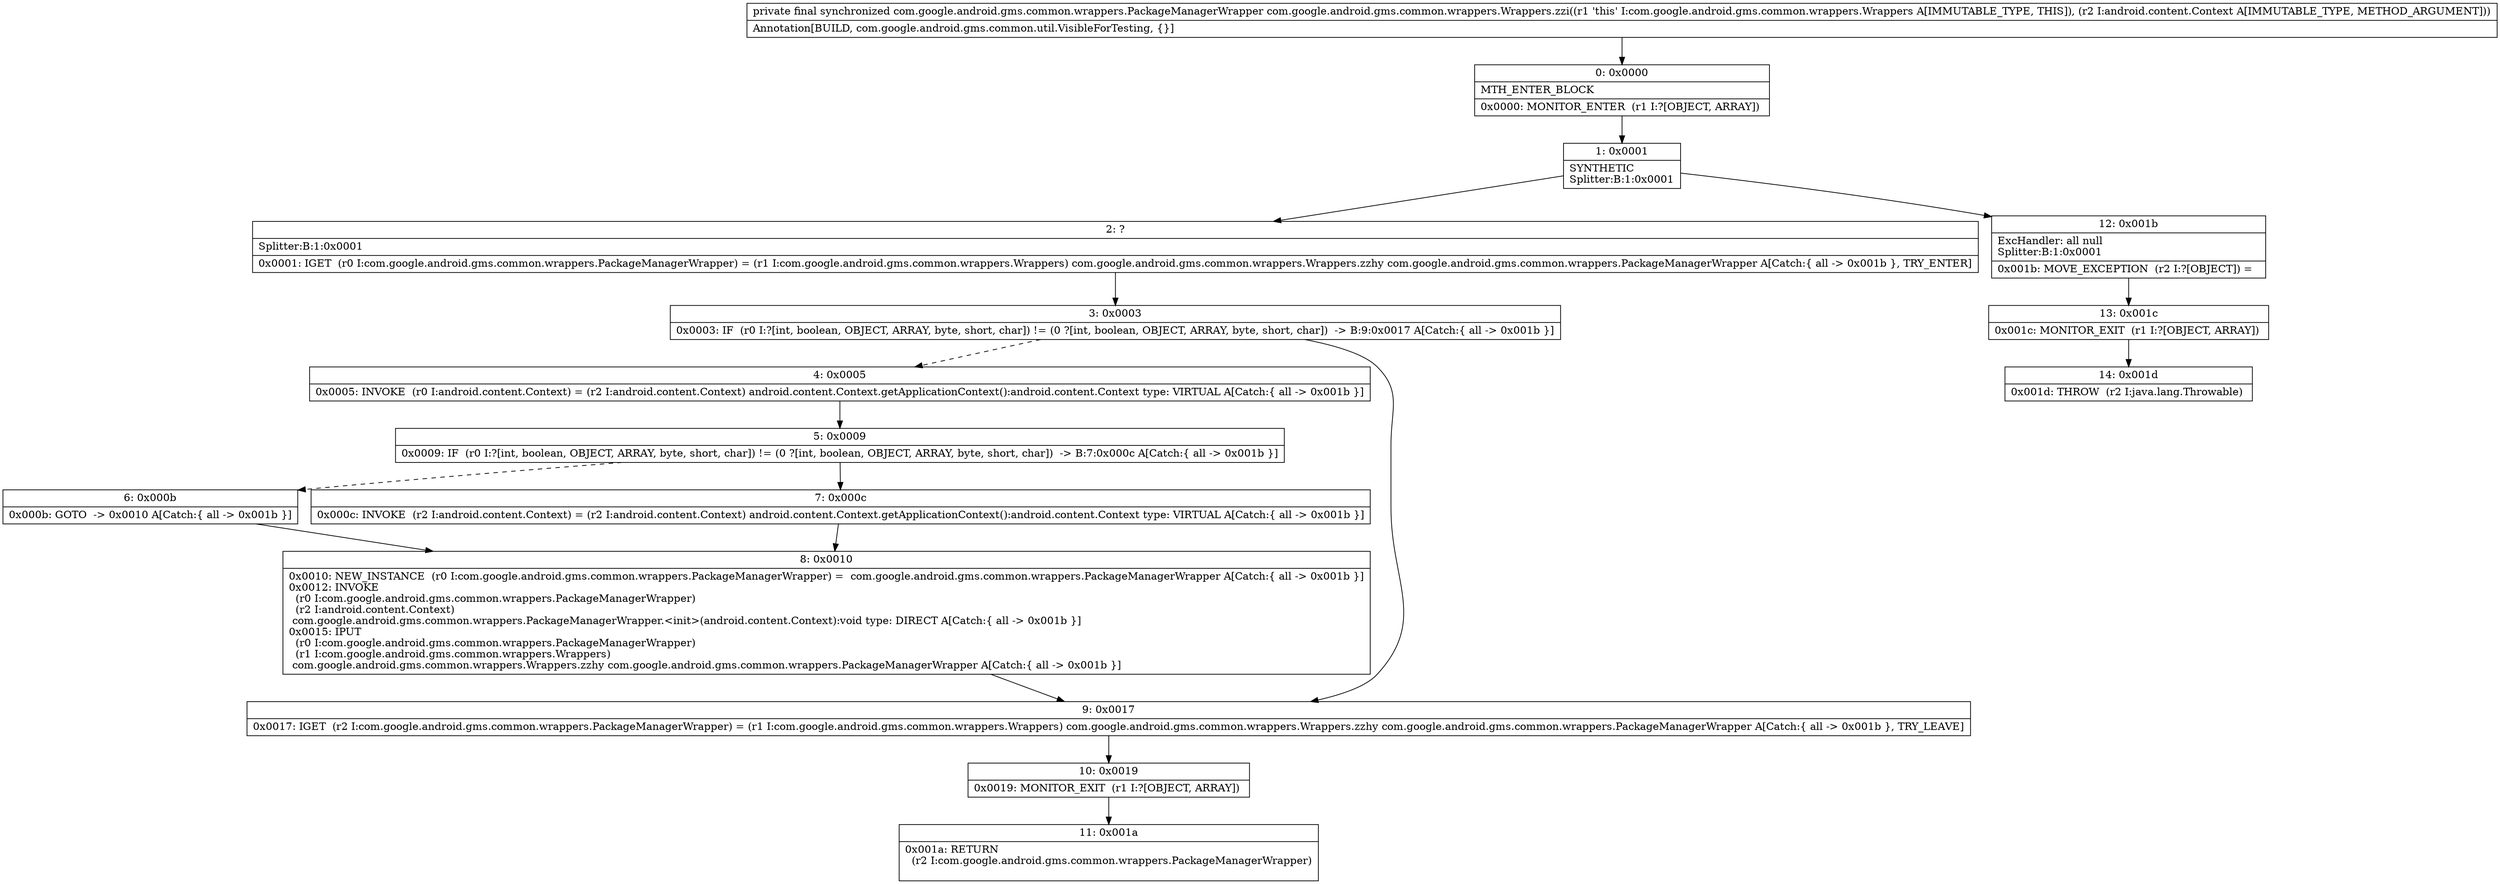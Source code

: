 digraph "CFG forcom.google.android.gms.common.wrappers.Wrappers.zzi(Landroid\/content\/Context;)Lcom\/google\/android\/gms\/common\/wrappers\/PackageManagerWrapper;" {
Node_0 [shape=record,label="{0\:\ 0x0000|MTH_ENTER_BLOCK\l|0x0000: MONITOR_ENTER  (r1 I:?[OBJECT, ARRAY]) \l}"];
Node_1 [shape=record,label="{1\:\ 0x0001|SYNTHETIC\lSplitter:B:1:0x0001\l}"];
Node_2 [shape=record,label="{2\:\ ?|Splitter:B:1:0x0001\l|0x0001: IGET  (r0 I:com.google.android.gms.common.wrappers.PackageManagerWrapper) = (r1 I:com.google.android.gms.common.wrappers.Wrappers) com.google.android.gms.common.wrappers.Wrappers.zzhy com.google.android.gms.common.wrappers.PackageManagerWrapper A[Catch:\{ all \-\> 0x001b \}, TRY_ENTER]\l}"];
Node_3 [shape=record,label="{3\:\ 0x0003|0x0003: IF  (r0 I:?[int, boolean, OBJECT, ARRAY, byte, short, char]) != (0 ?[int, boolean, OBJECT, ARRAY, byte, short, char])  \-\> B:9:0x0017 A[Catch:\{ all \-\> 0x001b \}]\l}"];
Node_4 [shape=record,label="{4\:\ 0x0005|0x0005: INVOKE  (r0 I:android.content.Context) = (r2 I:android.content.Context) android.content.Context.getApplicationContext():android.content.Context type: VIRTUAL A[Catch:\{ all \-\> 0x001b \}]\l}"];
Node_5 [shape=record,label="{5\:\ 0x0009|0x0009: IF  (r0 I:?[int, boolean, OBJECT, ARRAY, byte, short, char]) != (0 ?[int, boolean, OBJECT, ARRAY, byte, short, char])  \-\> B:7:0x000c A[Catch:\{ all \-\> 0x001b \}]\l}"];
Node_6 [shape=record,label="{6\:\ 0x000b|0x000b: GOTO  \-\> 0x0010 A[Catch:\{ all \-\> 0x001b \}]\l}"];
Node_7 [shape=record,label="{7\:\ 0x000c|0x000c: INVOKE  (r2 I:android.content.Context) = (r2 I:android.content.Context) android.content.Context.getApplicationContext():android.content.Context type: VIRTUAL A[Catch:\{ all \-\> 0x001b \}]\l}"];
Node_8 [shape=record,label="{8\:\ 0x0010|0x0010: NEW_INSTANCE  (r0 I:com.google.android.gms.common.wrappers.PackageManagerWrapper) =  com.google.android.gms.common.wrappers.PackageManagerWrapper A[Catch:\{ all \-\> 0x001b \}]\l0x0012: INVOKE  \l  (r0 I:com.google.android.gms.common.wrappers.PackageManagerWrapper)\l  (r2 I:android.content.Context)\l com.google.android.gms.common.wrappers.PackageManagerWrapper.\<init\>(android.content.Context):void type: DIRECT A[Catch:\{ all \-\> 0x001b \}]\l0x0015: IPUT  \l  (r0 I:com.google.android.gms.common.wrappers.PackageManagerWrapper)\l  (r1 I:com.google.android.gms.common.wrappers.Wrappers)\l com.google.android.gms.common.wrappers.Wrappers.zzhy com.google.android.gms.common.wrappers.PackageManagerWrapper A[Catch:\{ all \-\> 0x001b \}]\l}"];
Node_9 [shape=record,label="{9\:\ 0x0017|0x0017: IGET  (r2 I:com.google.android.gms.common.wrappers.PackageManagerWrapper) = (r1 I:com.google.android.gms.common.wrappers.Wrappers) com.google.android.gms.common.wrappers.Wrappers.zzhy com.google.android.gms.common.wrappers.PackageManagerWrapper A[Catch:\{ all \-\> 0x001b \}, TRY_LEAVE]\l}"];
Node_10 [shape=record,label="{10\:\ 0x0019|0x0019: MONITOR_EXIT  (r1 I:?[OBJECT, ARRAY]) \l}"];
Node_11 [shape=record,label="{11\:\ 0x001a|0x001a: RETURN  \l  (r2 I:com.google.android.gms.common.wrappers.PackageManagerWrapper)\l \l}"];
Node_12 [shape=record,label="{12\:\ 0x001b|ExcHandler: all null\lSplitter:B:1:0x0001\l|0x001b: MOVE_EXCEPTION  (r2 I:?[OBJECT]) =  \l}"];
Node_13 [shape=record,label="{13\:\ 0x001c|0x001c: MONITOR_EXIT  (r1 I:?[OBJECT, ARRAY]) \l}"];
Node_14 [shape=record,label="{14\:\ 0x001d|0x001d: THROW  (r2 I:java.lang.Throwable) \l}"];
MethodNode[shape=record,label="{private final synchronized com.google.android.gms.common.wrappers.PackageManagerWrapper com.google.android.gms.common.wrappers.Wrappers.zzi((r1 'this' I:com.google.android.gms.common.wrappers.Wrappers A[IMMUTABLE_TYPE, THIS]), (r2 I:android.content.Context A[IMMUTABLE_TYPE, METHOD_ARGUMENT]))  | Annotation[BUILD, com.google.android.gms.common.util.VisibleForTesting, \{\}]\l}"];
MethodNode -> Node_0;
Node_0 -> Node_1;
Node_1 -> Node_2;
Node_1 -> Node_12;
Node_2 -> Node_3;
Node_3 -> Node_4[style=dashed];
Node_3 -> Node_9;
Node_4 -> Node_5;
Node_5 -> Node_6[style=dashed];
Node_5 -> Node_7;
Node_6 -> Node_8;
Node_7 -> Node_8;
Node_8 -> Node_9;
Node_9 -> Node_10;
Node_10 -> Node_11;
Node_12 -> Node_13;
Node_13 -> Node_14;
}

